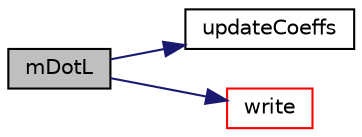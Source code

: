 digraph "mDotL"
{
  bgcolor="transparent";
  edge [fontname="Helvetica",fontsize="10",labelfontname="Helvetica",labelfontsize="10"];
  node [fontname="Helvetica",fontsize="10",shape=record];
  rankdir="LR";
  Node21 [label="mDotL",height=0.2,width=0.4,color="black", fillcolor="grey75", style="filled", fontcolor="black"];
  Node21 -> Node22 [color="midnightblue",fontsize="10",style="solid",fontname="Helvetica"];
  Node22 [label="updateCoeffs",height=0.2,width=0.4,color="black",URL="$a32033.html#ac1cbb8400721a3687702fcf0c89efc35",tooltip="Update the coefficients associated with the patch field. "];
  Node21 -> Node23 [color="midnightblue",fontsize="10",style="solid",fontname="Helvetica"];
  Node23 [label="write",height=0.2,width=0.4,color="red",URL="$a32033.html#a293fdfec8bdfbd5c3913ab4c9f3454ff",tooltip="Write. "];
}
